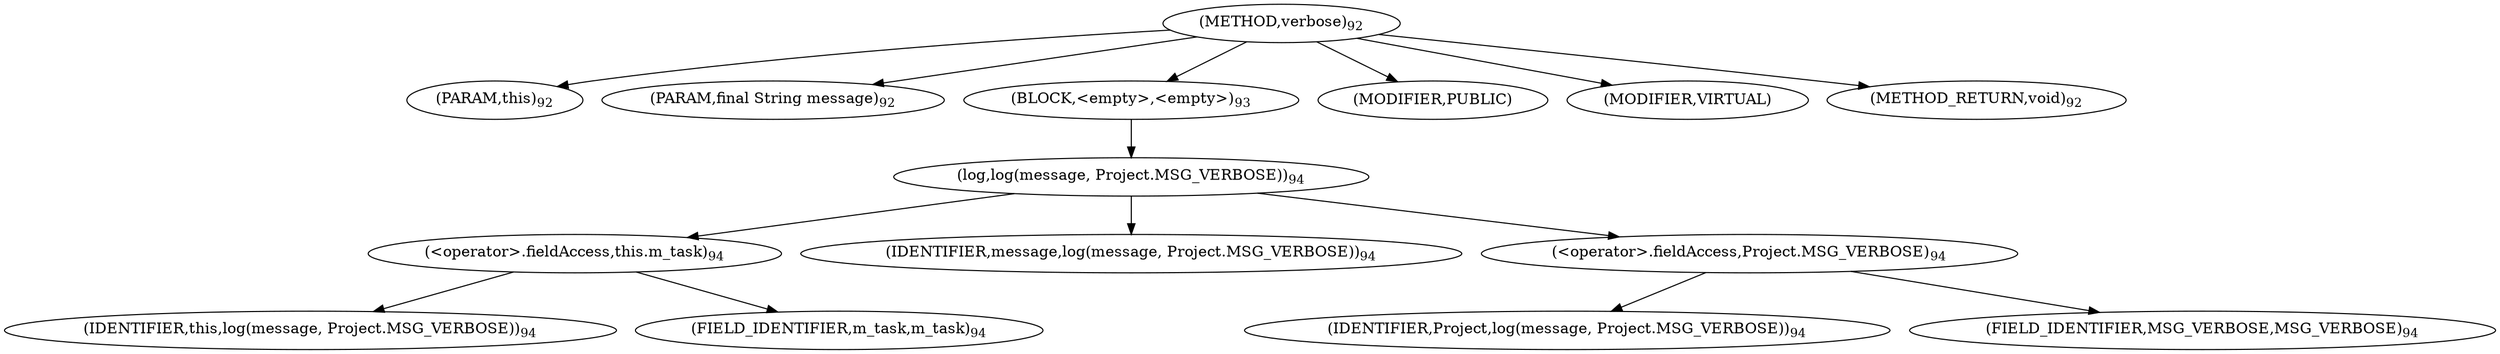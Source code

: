 digraph "verbose" {  
"80" [label = <(METHOD,verbose)<SUB>92</SUB>> ]
"81" [label = <(PARAM,this)<SUB>92</SUB>> ]
"82" [label = <(PARAM,final String message)<SUB>92</SUB>> ]
"83" [label = <(BLOCK,&lt;empty&gt;,&lt;empty&gt;)<SUB>93</SUB>> ]
"84" [label = <(log,log(message, Project.MSG_VERBOSE))<SUB>94</SUB>> ]
"85" [label = <(&lt;operator&gt;.fieldAccess,this.m_task)<SUB>94</SUB>> ]
"86" [label = <(IDENTIFIER,this,log(message, Project.MSG_VERBOSE))<SUB>94</SUB>> ]
"87" [label = <(FIELD_IDENTIFIER,m_task,m_task)<SUB>94</SUB>> ]
"88" [label = <(IDENTIFIER,message,log(message, Project.MSG_VERBOSE))<SUB>94</SUB>> ]
"89" [label = <(&lt;operator&gt;.fieldAccess,Project.MSG_VERBOSE)<SUB>94</SUB>> ]
"90" [label = <(IDENTIFIER,Project,log(message, Project.MSG_VERBOSE))<SUB>94</SUB>> ]
"91" [label = <(FIELD_IDENTIFIER,MSG_VERBOSE,MSG_VERBOSE)<SUB>94</SUB>> ]
"92" [label = <(MODIFIER,PUBLIC)> ]
"93" [label = <(MODIFIER,VIRTUAL)> ]
"94" [label = <(METHOD_RETURN,void)<SUB>92</SUB>> ]
  "80" -> "81" 
  "80" -> "82" 
  "80" -> "83" 
  "80" -> "92" 
  "80" -> "93" 
  "80" -> "94" 
  "83" -> "84" 
  "84" -> "85" 
  "84" -> "88" 
  "84" -> "89" 
  "85" -> "86" 
  "85" -> "87" 
  "89" -> "90" 
  "89" -> "91" 
}
